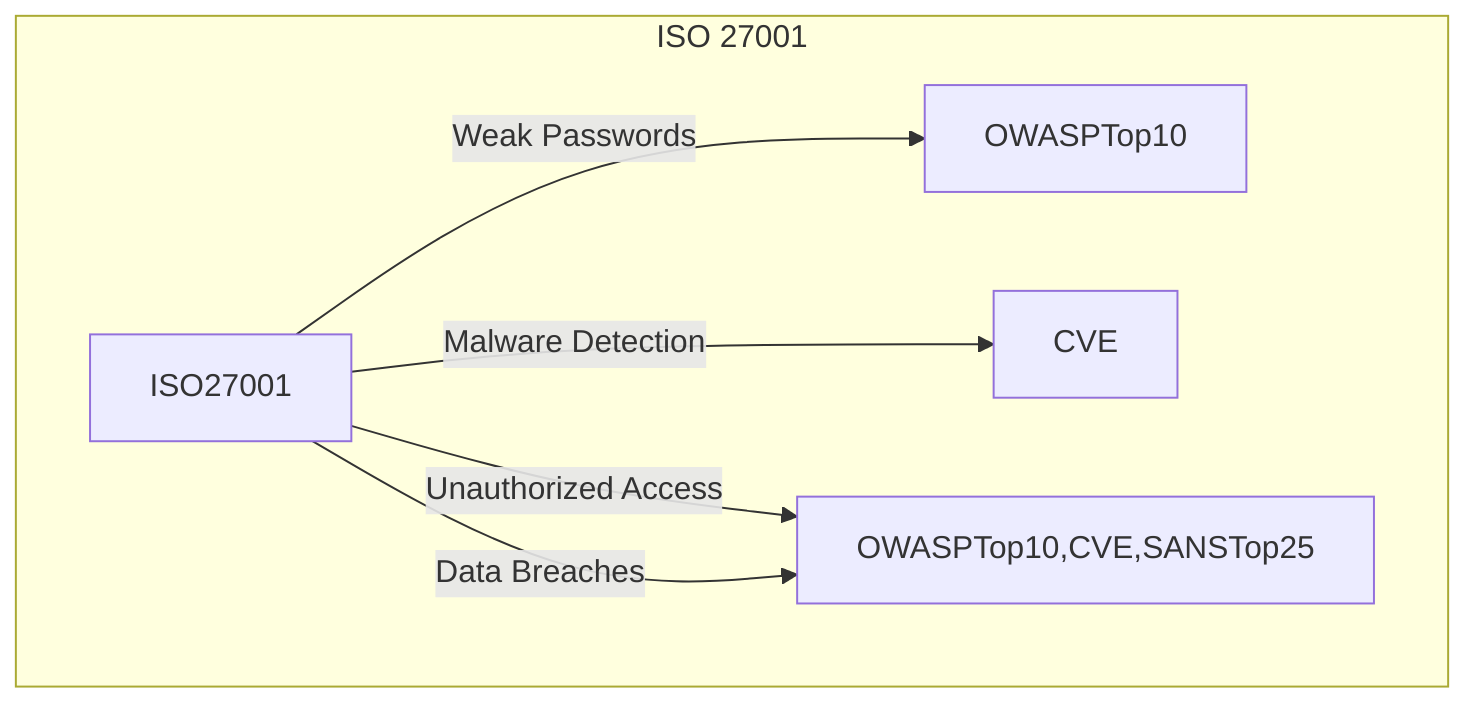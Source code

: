 graph TD;
    subgraph ISO 27001
        ISO27001-->|"Weak Passwords"|OWASPTop10
        ISO27001-->|"Malware Detection"|CVE
        ISO27001-->|"Unauthorized Access"|OWASPTop10,CVE,SANSTop25
        ISO27001-->|"Data Breaches"|OWASPTop10,CVE,SANSTop25
    end